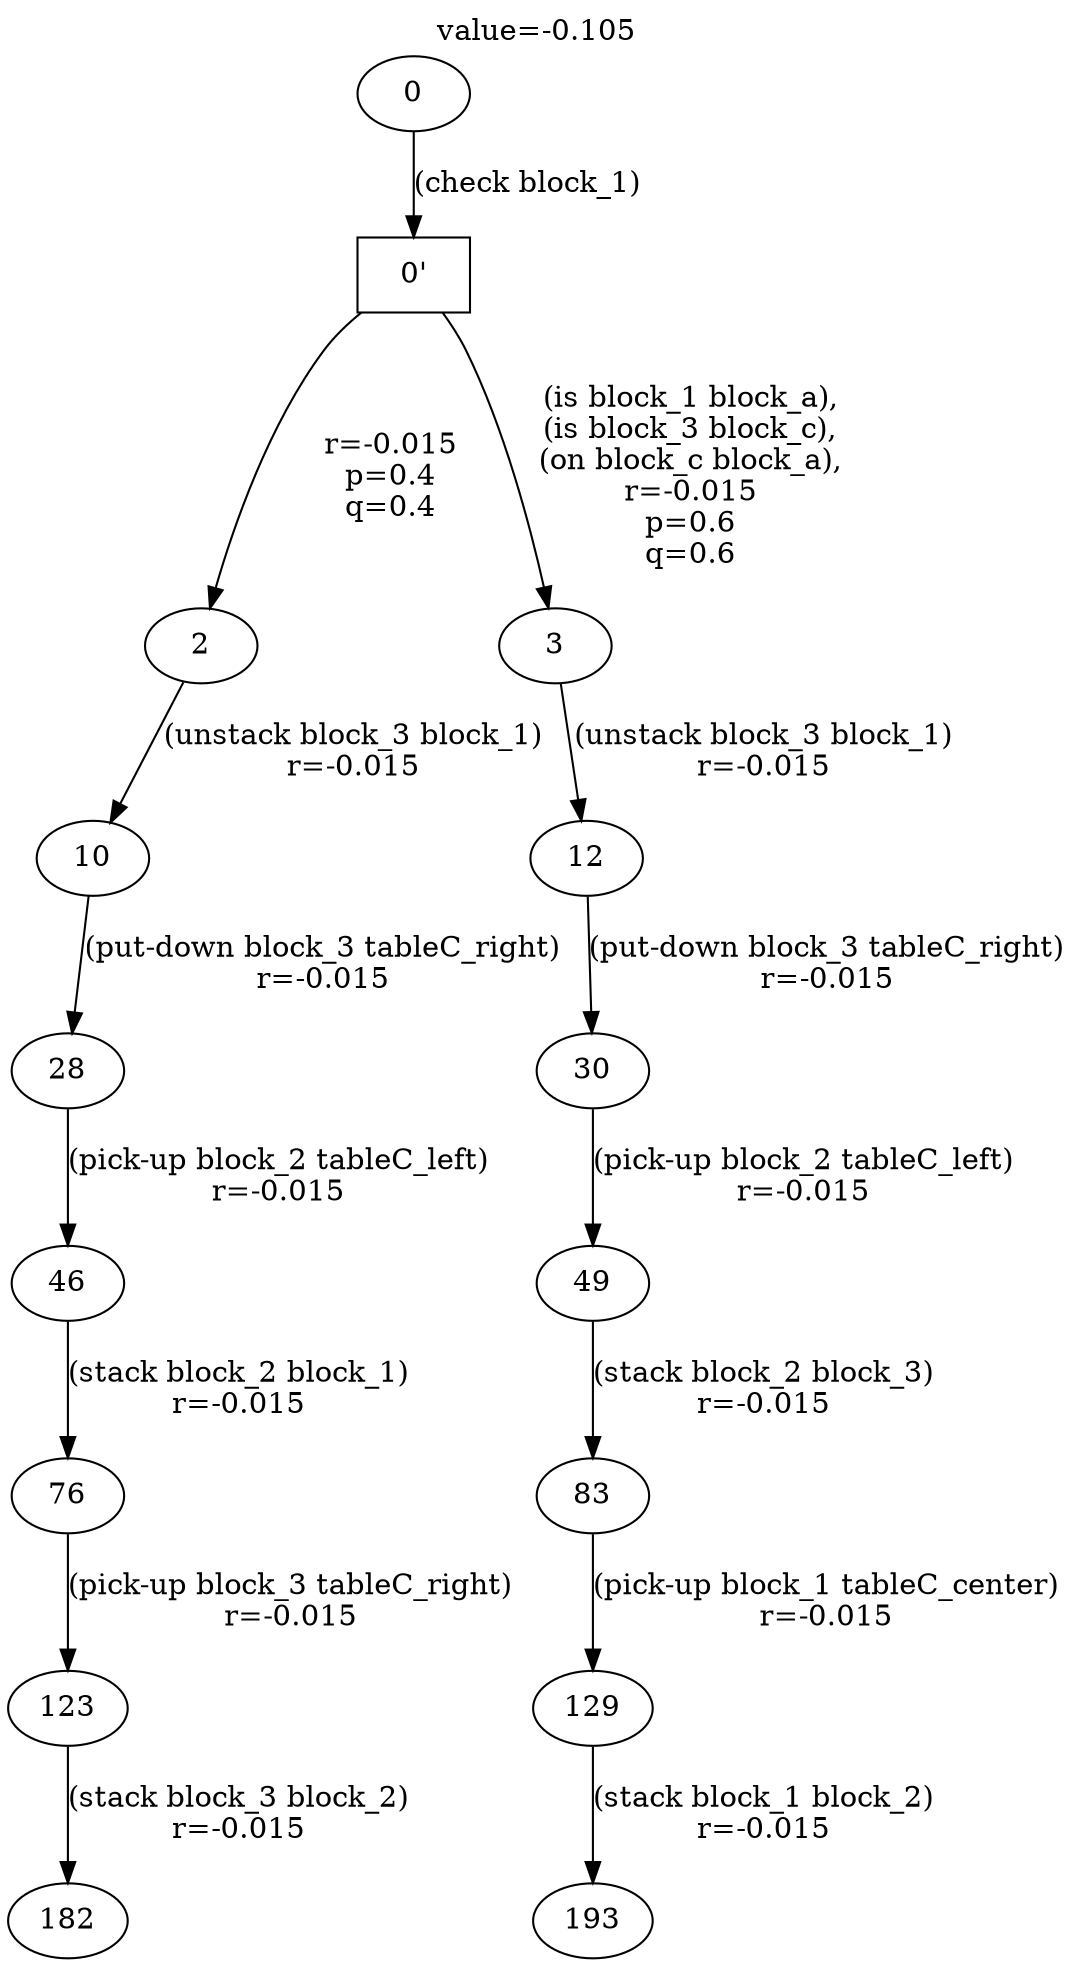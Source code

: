 digraph g{
label="value=-0.105"
labelloc=top
"0'" [ shape=box ] ;
0->"0'" [ label="(check block_1)" ];
"0'"->2 [ label="
r=-0.015
p=0.4
q=0.4" ];
2->10 [ label="(unstack block_3 block_1)
r=-0.015" ];
10->28 [ label="(put-down block_3 tableC_right)
r=-0.015" ];
28->46 [ label="(pick-up block_2 tableC_left)
r=-0.015" ];
46->76 [ label="(stack block_2 block_1)
r=-0.015" ];
76->123 [ label="(pick-up block_3 tableC_right)
r=-0.015" ];
123->182 [ label="(stack block_3 block_2)
r=-0.015" ];
"0'"->3 [ label="
(is block_1 block_a),
(is block_3 block_c),
(on block_c block_a),
r=-0.015
p=0.6
q=0.6" ];
3->12 [ label="(unstack block_3 block_1)
r=-0.015" ];
12->30 [ label="(put-down block_3 tableC_right)
r=-0.015" ];
30->49 [ label="(pick-up block_2 tableC_left)
r=-0.015" ];
49->83 [ label="(stack block_2 block_3)
r=-0.015" ];
83->129 [ label="(pick-up block_1 tableC_center)
r=-0.015" ];
129->193 [ label="(stack block_1 block_2)
r=-0.015" ];
}
